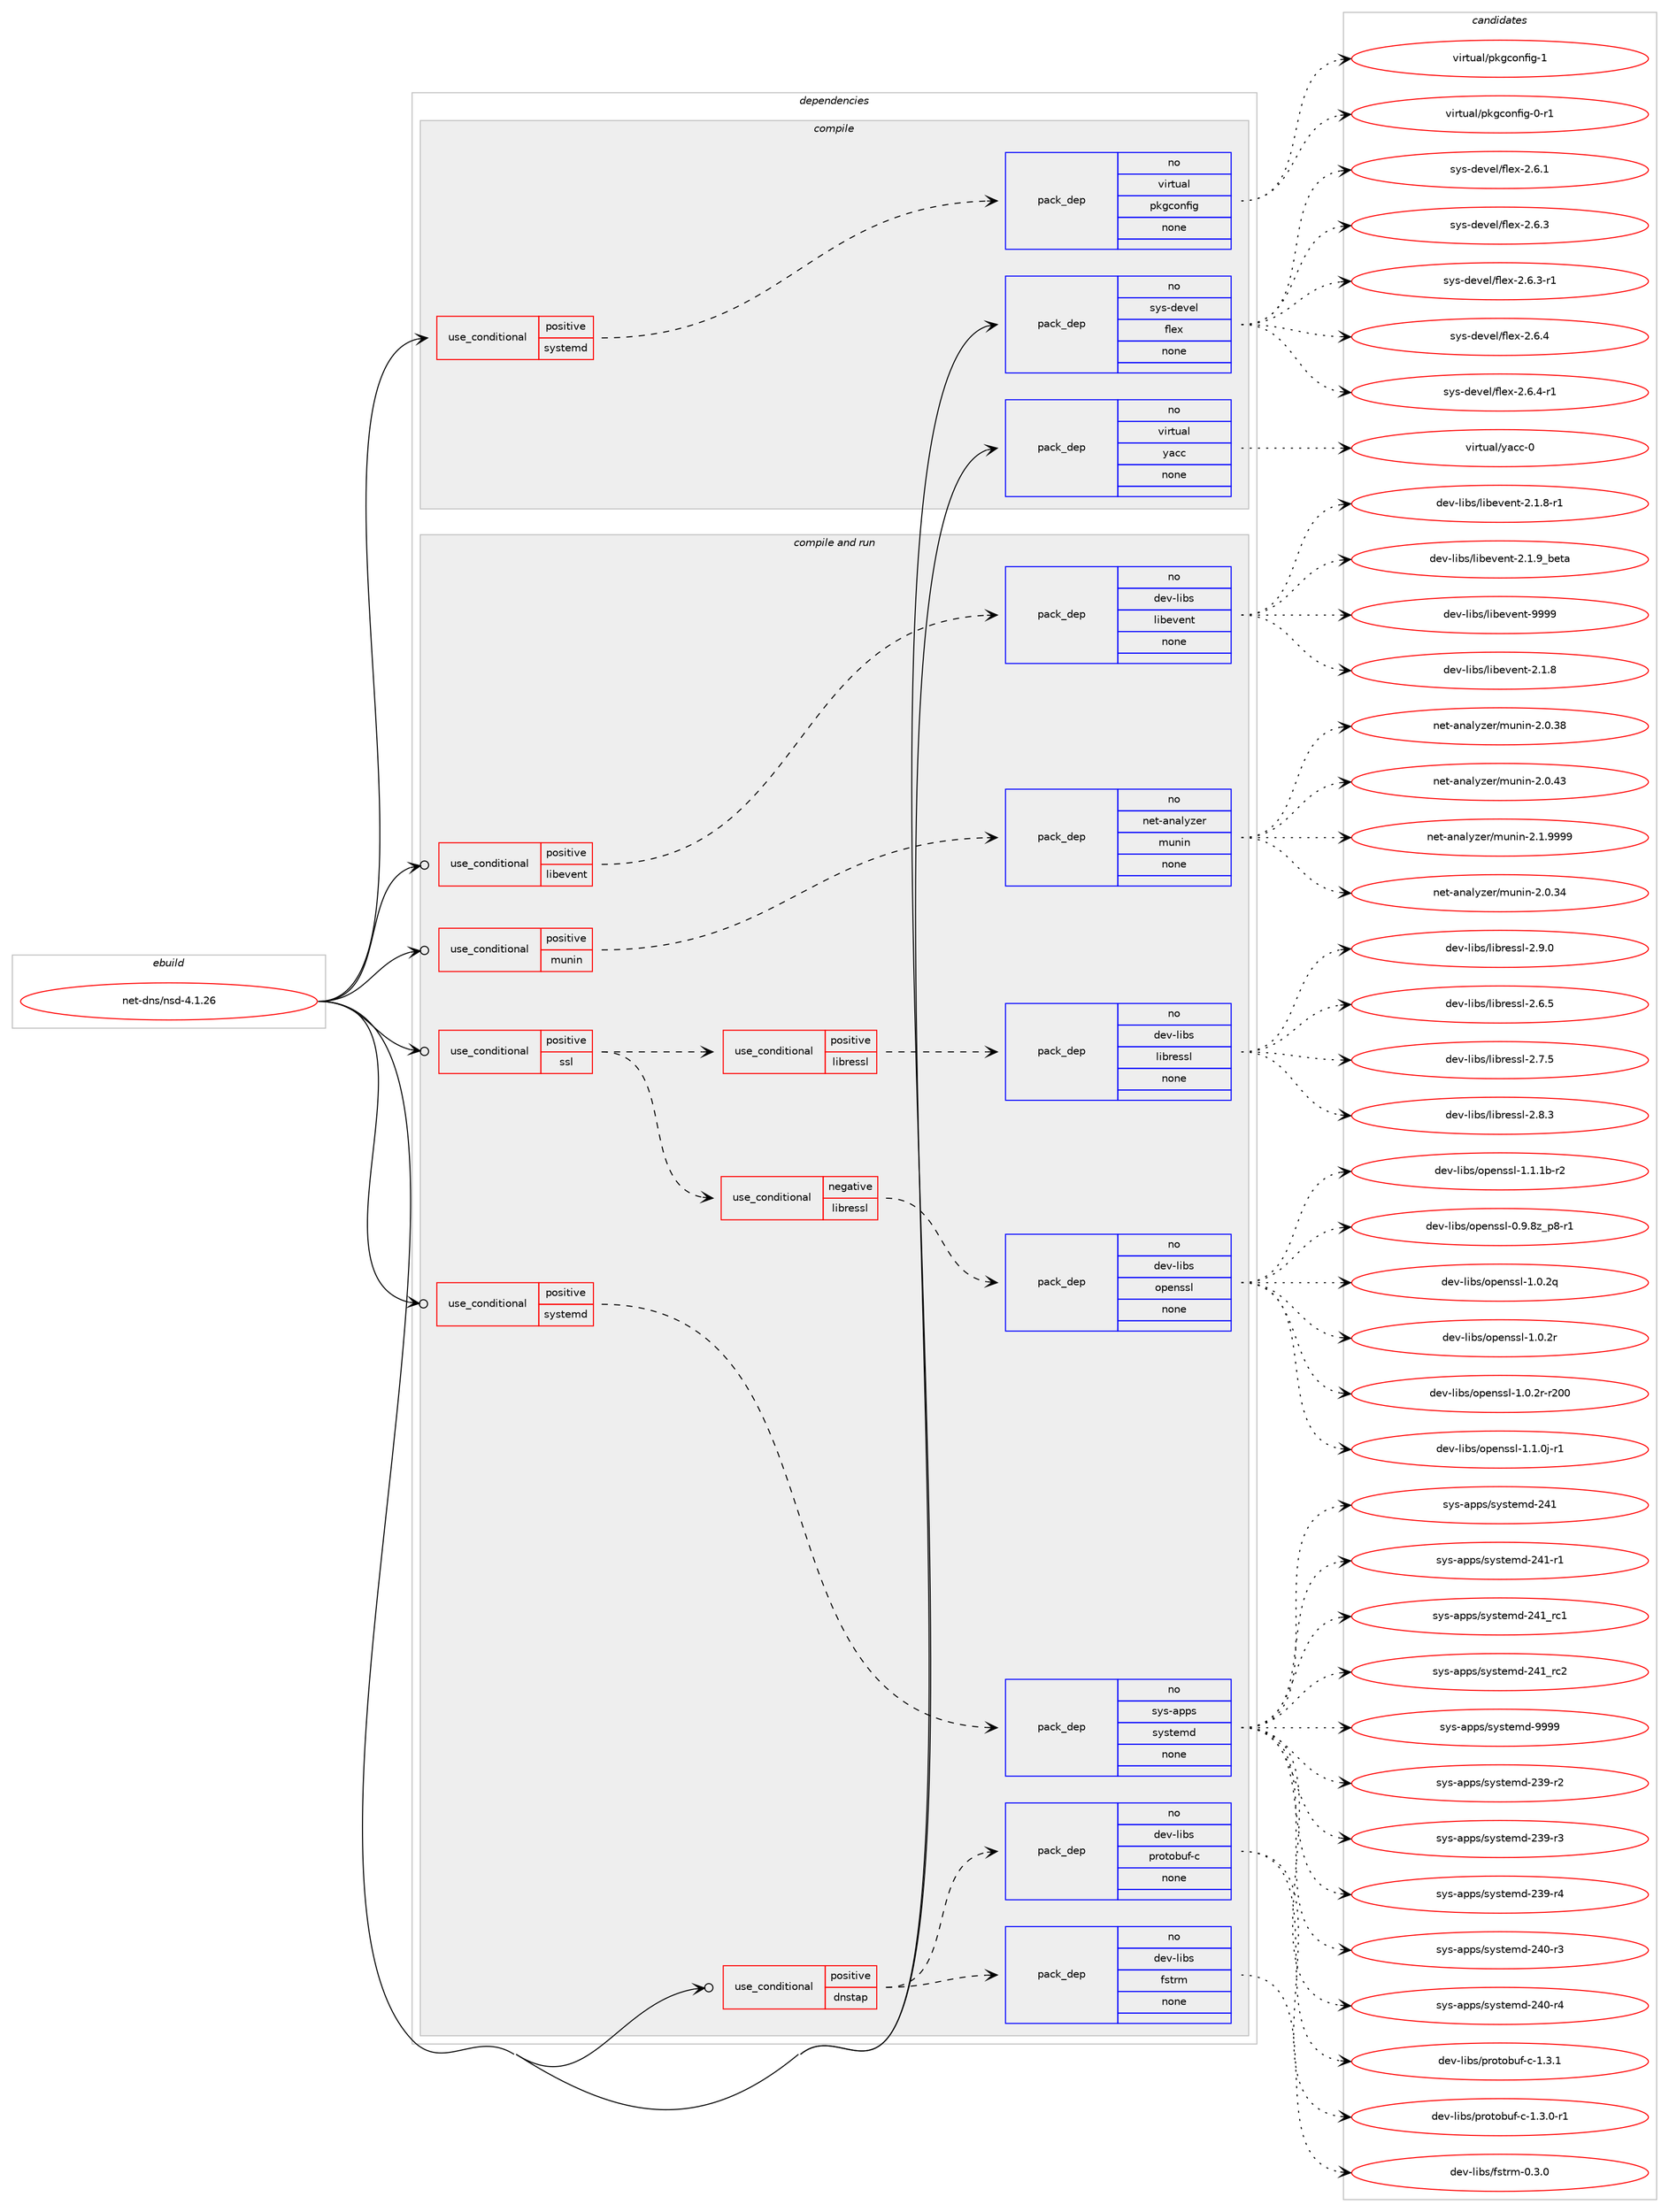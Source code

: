 digraph prolog {

# *************
# Graph options
# *************

newrank=true;
concentrate=true;
compound=true;
graph [rankdir=LR,fontname=Helvetica,fontsize=10,ranksep=1.5];#, ranksep=2.5, nodesep=0.2];
edge  [arrowhead=vee];
node  [fontname=Helvetica,fontsize=10];

# **********
# The ebuild
# **********

subgraph cluster_leftcol {
color=gray;
rank=same;
label=<<i>ebuild</i>>;
id [label="net-dns/nsd-4.1.26", color=red, width=4, href="../net-dns/nsd-4.1.26.svg"];
}

# ****************
# The dependencies
# ****************

subgraph cluster_midcol {
color=gray;
label=<<i>dependencies</i>>;
subgraph cluster_compile {
fillcolor="#eeeeee";
style=filled;
label=<<i>compile</i>>;
subgraph cond443986 {
dependency1650971 [label=<<TABLE BORDER="0" CELLBORDER="1" CELLSPACING="0" CELLPADDING="4"><TR><TD ROWSPAN="3" CELLPADDING="10">use_conditional</TD></TR><TR><TD>positive</TD></TR><TR><TD>systemd</TD></TR></TABLE>>, shape=none, color=red];
subgraph pack1180253 {
dependency1650972 [label=<<TABLE BORDER="0" CELLBORDER="1" CELLSPACING="0" CELLPADDING="4" WIDTH="220"><TR><TD ROWSPAN="6" CELLPADDING="30">pack_dep</TD></TR><TR><TD WIDTH="110">no</TD></TR><TR><TD>virtual</TD></TR><TR><TD>pkgconfig</TD></TR><TR><TD>none</TD></TR><TR><TD></TD></TR></TABLE>>, shape=none, color=blue];
}
dependency1650971:e -> dependency1650972:w [weight=20,style="dashed",arrowhead="vee"];
}
id:e -> dependency1650971:w [weight=20,style="solid",arrowhead="vee"];
subgraph pack1180254 {
dependency1650973 [label=<<TABLE BORDER="0" CELLBORDER="1" CELLSPACING="0" CELLPADDING="4" WIDTH="220"><TR><TD ROWSPAN="6" CELLPADDING="30">pack_dep</TD></TR><TR><TD WIDTH="110">no</TD></TR><TR><TD>sys-devel</TD></TR><TR><TD>flex</TD></TR><TR><TD>none</TD></TR><TR><TD></TD></TR></TABLE>>, shape=none, color=blue];
}
id:e -> dependency1650973:w [weight=20,style="solid",arrowhead="vee"];
subgraph pack1180255 {
dependency1650974 [label=<<TABLE BORDER="0" CELLBORDER="1" CELLSPACING="0" CELLPADDING="4" WIDTH="220"><TR><TD ROWSPAN="6" CELLPADDING="30">pack_dep</TD></TR><TR><TD WIDTH="110">no</TD></TR><TR><TD>virtual</TD></TR><TR><TD>yacc</TD></TR><TR><TD>none</TD></TR><TR><TD></TD></TR></TABLE>>, shape=none, color=blue];
}
id:e -> dependency1650974:w [weight=20,style="solid",arrowhead="vee"];
}
subgraph cluster_compileandrun {
fillcolor="#eeeeee";
style=filled;
label=<<i>compile and run</i>>;
subgraph cond443987 {
dependency1650975 [label=<<TABLE BORDER="0" CELLBORDER="1" CELLSPACING="0" CELLPADDING="4"><TR><TD ROWSPAN="3" CELLPADDING="10">use_conditional</TD></TR><TR><TD>positive</TD></TR><TR><TD>dnstap</TD></TR></TABLE>>, shape=none, color=red];
subgraph pack1180256 {
dependency1650976 [label=<<TABLE BORDER="0" CELLBORDER="1" CELLSPACING="0" CELLPADDING="4" WIDTH="220"><TR><TD ROWSPAN="6" CELLPADDING="30">pack_dep</TD></TR><TR><TD WIDTH="110">no</TD></TR><TR><TD>dev-libs</TD></TR><TR><TD>fstrm</TD></TR><TR><TD>none</TD></TR><TR><TD></TD></TR></TABLE>>, shape=none, color=blue];
}
dependency1650975:e -> dependency1650976:w [weight=20,style="dashed",arrowhead="vee"];
subgraph pack1180257 {
dependency1650977 [label=<<TABLE BORDER="0" CELLBORDER="1" CELLSPACING="0" CELLPADDING="4" WIDTH="220"><TR><TD ROWSPAN="6" CELLPADDING="30">pack_dep</TD></TR><TR><TD WIDTH="110">no</TD></TR><TR><TD>dev-libs</TD></TR><TR><TD>protobuf-c</TD></TR><TR><TD>none</TD></TR><TR><TD></TD></TR></TABLE>>, shape=none, color=blue];
}
dependency1650975:e -> dependency1650977:w [weight=20,style="dashed",arrowhead="vee"];
}
id:e -> dependency1650975:w [weight=20,style="solid",arrowhead="odotvee"];
subgraph cond443988 {
dependency1650978 [label=<<TABLE BORDER="0" CELLBORDER="1" CELLSPACING="0" CELLPADDING="4"><TR><TD ROWSPAN="3" CELLPADDING="10">use_conditional</TD></TR><TR><TD>positive</TD></TR><TR><TD>libevent</TD></TR></TABLE>>, shape=none, color=red];
subgraph pack1180258 {
dependency1650979 [label=<<TABLE BORDER="0" CELLBORDER="1" CELLSPACING="0" CELLPADDING="4" WIDTH="220"><TR><TD ROWSPAN="6" CELLPADDING="30">pack_dep</TD></TR><TR><TD WIDTH="110">no</TD></TR><TR><TD>dev-libs</TD></TR><TR><TD>libevent</TD></TR><TR><TD>none</TD></TR><TR><TD></TD></TR></TABLE>>, shape=none, color=blue];
}
dependency1650978:e -> dependency1650979:w [weight=20,style="dashed",arrowhead="vee"];
}
id:e -> dependency1650978:w [weight=20,style="solid",arrowhead="odotvee"];
subgraph cond443989 {
dependency1650980 [label=<<TABLE BORDER="0" CELLBORDER="1" CELLSPACING="0" CELLPADDING="4"><TR><TD ROWSPAN="3" CELLPADDING="10">use_conditional</TD></TR><TR><TD>positive</TD></TR><TR><TD>munin</TD></TR></TABLE>>, shape=none, color=red];
subgraph pack1180259 {
dependency1650981 [label=<<TABLE BORDER="0" CELLBORDER="1" CELLSPACING="0" CELLPADDING="4" WIDTH="220"><TR><TD ROWSPAN="6" CELLPADDING="30">pack_dep</TD></TR><TR><TD WIDTH="110">no</TD></TR><TR><TD>net-analyzer</TD></TR><TR><TD>munin</TD></TR><TR><TD>none</TD></TR><TR><TD></TD></TR></TABLE>>, shape=none, color=blue];
}
dependency1650980:e -> dependency1650981:w [weight=20,style="dashed",arrowhead="vee"];
}
id:e -> dependency1650980:w [weight=20,style="solid",arrowhead="odotvee"];
subgraph cond443990 {
dependency1650982 [label=<<TABLE BORDER="0" CELLBORDER="1" CELLSPACING="0" CELLPADDING="4"><TR><TD ROWSPAN="3" CELLPADDING="10">use_conditional</TD></TR><TR><TD>positive</TD></TR><TR><TD>ssl</TD></TR></TABLE>>, shape=none, color=red];
subgraph cond443991 {
dependency1650983 [label=<<TABLE BORDER="0" CELLBORDER="1" CELLSPACING="0" CELLPADDING="4"><TR><TD ROWSPAN="3" CELLPADDING="10">use_conditional</TD></TR><TR><TD>negative</TD></TR><TR><TD>libressl</TD></TR></TABLE>>, shape=none, color=red];
subgraph pack1180260 {
dependency1650984 [label=<<TABLE BORDER="0" CELLBORDER="1" CELLSPACING="0" CELLPADDING="4" WIDTH="220"><TR><TD ROWSPAN="6" CELLPADDING="30">pack_dep</TD></TR><TR><TD WIDTH="110">no</TD></TR><TR><TD>dev-libs</TD></TR><TR><TD>openssl</TD></TR><TR><TD>none</TD></TR><TR><TD></TD></TR></TABLE>>, shape=none, color=blue];
}
dependency1650983:e -> dependency1650984:w [weight=20,style="dashed",arrowhead="vee"];
}
dependency1650982:e -> dependency1650983:w [weight=20,style="dashed",arrowhead="vee"];
subgraph cond443992 {
dependency1650985 [label=<<TABLE BORDER="0" CELLBORDER="1" CELLSPACING="0" CELLPADDING="4"><TR><TD ROWSPAN="3" CELLPADDING="10">use_conditional</TD></TR><TR><TD>positive</TD></TR><TR><TD>libressl</TD></TR></TABLE>>, shape=none, color=red];
subgraph pack1180261 {
dependency1650986 [label=<<TABLE BORDER="0" CELLBORDER="1" CELLSPACING="0" CELLPADDING="4" WIDTH="220"><TR><TD ROWSPAN="6" CELLPADDING="30">pack_dep</TD></TR><TR><TD WIDTH="110">no</TD></TR><TR><TD>dev-libs</TD></TR><TR><TD>libressl</TD></TR><TR><TD>none</TD></TR><TR><TD></TD></TR></TABLE>>, shape=none, color=blue];
}
dependency1650985:e -> dependency1650986:w [weight=20,style="dashed",arrowhead="vee"];
}
dependency1650982:e -> dependency1650985:w [weight=20,style="dashed",arrowhead="vee"];
}
id:e -> dependency1650982:w [weight=20,style="solid",arrowhead="odotvee"];
subgraph cond443993 {
dependency1650987 [label=<<TABLE BORDER="0" CELLBORDER="1" CELLSPACING="0" CELLPADDING="4"><TR><TD ROWSPAN="3" CELLPADDING="10">use_conditional</TD></TR><TR><TD>positive</TD></TR><TR><TD>systemd</TD></TR></TABLE>>, shape=none, color=red];
subgraph pack1180262 {
dependency1650988 [label=<<TABLE BORDER="0" CELLBORDER="1" CELLSPACING="0" CELLPADDING="4" WIDTH="220"><TR><TD ROWSPAN="6" CELLPADDING="30">pack_dep</TD></TR><TR><TD WIDTH="110">no</TD></TR><TR><TD>sys-apps</TD></TR><TR><TD>systemd</TD></TR><TR><TD>none</TD></TR><TR><TD></TD></TR></TABLE>>, shape=none, color=blue];
}
dependency1650987:e -> dependency1650988:w [weight=20,style="dashed",arrowhead="vee"];
}
id:e -> dependency1650987:w [weight=20,style="solid",arrowhead="odotvee"];
}
subgraph cluster_run {
fillcolor="#eeeeee";
style=filled;
label=<<i>run</i>>;
}
}

# **************
# The candidates
# **************

subgraph cluster_choices {
rank=same;
color=gray;
label=<<i>candidates</i>>;

subgraph choice1180253 {
color=black;
nodesep=1;
choice11810511411611797108471121071039911111010210510345484511449 [label="virtual/pkgconfig-0-r1", color=red, width=4,href="../virtual/pkgconfig-0-r1.svg"];
choice1181051141161179710847112107103991111101021051034549 [label="virtual/pkgconfig-1", color=red, width=4,href="../virtual/pkgconfig-1.svg"];
dependency1650972:e -> choice11810511411611797108471121071039911111010210510345484511449:w [style=dotted,weight="100"];
dependency1650972:e -> choice1181051141161179710847112107103991111101021051034549:w [style=dotted,weight="100"];
}
subgraph choice1180254 {
color=black;
nodesep=1;
choice1151211154510010111810110847102108101120455046544649 [label="sys-devel/flex-2.6.1", color=red, width=4,href="../sys-devel/flex-2.6.1.svg"];
choice1151211154510010111810110847102108101120455046544651 [label="sys-devel/flex-2.6.3", color=red, width=4,href="../sys-devel/flex-2.6.3.svg"];
choice11512111545100101118101108471021081011204550465446514511449 [label="sys-devel/flex-2.6.3-r1", color=red, width=4,href="../sys-devel/flex-2.6.3-r1.svg"];
choice1151211154510010111810110847102108101120455046544652 [label="sys-devel/flex-2.6.4", color=red, width=4,href="../sys-devel/flex-2.6.4.svg"];
choice11512111545100101118101108471021081011204550465446524511449 [label="sys-devel/flex-2.6.4-r1", color=red, width=4,href="../sys-devel/flex-2.6.4-r1.svg"];
dependency1650973:e -> choice1151211154510010111810110847102108101120455046544649:w [style=dotted,weight="100"];
dependency1650973:e -> choice1151211154510010111810110847102108101120455046544651:w [style=dotted,weight="100"];
dependency1650973:e -> choice11512111545100101118101108471021081011204550465446514511449:w [style=dotted,weight="100"];
dependency1650973:e -> choice1151211154510010111810110847102108101120455046544652:w [style=dotted,weight="100"];
dependency1650973:e -> choice11512111545100101118101108471021081011204550465446524511449:w [style=dotted,weight="100"];
}
subgraph choice1180255 {
color=black;
nodesep=1;
choice11810511411611797108471219799994548 [label="virtual/yacc-0", color=red, width=4,href="../virtual/yacc-0.svg"];
dependency1650974:e -> choice11810511411611797108471219799994548:w [style=dotted,weight="100"];
}
subgraph choice1180256 {
color=black;
nodesep=1;
choice100101118451081059811547102115116114109454846514648 [label="dev-libs/fstrm-0.3.0", color=red, width=4,href="../dev-libs/fstrm-0.3.0.svg"];
dependency1650976:e -> choice100101118451081059811547102115116114109454846514648:w [style=dotted,weight="100"];
}
subgraph choice1180257 {
color=black;
nodesep=1;
choice1001011184510810598115471121141111161119811710245994549465146484511449 [label="dev-libs/protobuf-c-1.3.0-r1", color=red, width=4,href="../dev-libs/protobuf-c-1.3.0-r1.svg"];
choice100101118451081059811547112114111116111981171024599454946514649 [label="dev-libs/protobuf-c-1.3.1", color=red, width=4,href="../dev-libs/protobuf-c-1.3.1.svg"];
dependency1650977:e -> choice1001011184510810598115471121141111161119811710245994549465146484511449:w [style=dotted,weight="100"];
dependency1650977:e -> choice100101118451081059811547112114111116111981171024599454946514649:w [style=dotted,weight="100"];
}
subgraph choice1180258 {
color=black;
nodesep=1;
choice10010111845108105981154710810598101118101110116455046494656 [label="dev-libs/libevent-2.1.8", color=red, width=4,href="../dev-libs/libevent-2.1.8.svg"];
choice100101118451081059811547108105981011181011101164550464946564511449 [label="dev-libs/libevent-2.1.8-r1", color=red, width=4,href="../dev-libs/libevent-2.1.8-r1.svg"];
choice10010111845108105981154710810598101118101110116455046494657959810111697 [label="dev-libs/libevent-2.1.9_beta", color=red, width=4,href="../dev-libs/libevent-2.1.9_beta.svg"];
choice100101118451081059811547108105981011181011101164557575757 [label="dev-libs/libevent-9999", color=red, width=4,href="../dev-libs/libevent-9999.svg"];
dependency1650979:e -> choice10010111845108105981154710810598101118101110116455046494656:w [style=dotted,weight="100"];
dependency1650979:e -> choice100101118451081059811547108105981011181011101164550464946564511449:w [style=dotted,weight="100"];
dependency1650979:e -> choice10010111845108105981154710810598101118101110116455046494657959810111697:w [style=dotted,weight="100"];
dependency1650979:e -> choice100101118451081059811547108105981011181011101164557575757:w [style=dotted,weight="100"];
}
subgraph choice1180259 {
color=black;
nodesep=1;
choice1101011164597110971081211221011144710911711010511045504648465152 [label="net-analyzer/munin-2.0.34", color=red, width=4,href="../net-analyzer/munin-2.0.34.svg"];
choice1101011164597110971081211221011144710911711010511045504648465156 [label="net-analyzer/munin-2.0.38", color=red, width=4,href="../net-analyzer/munin-2.0.38.svg"];
choice1101011164597110971081211221011144710911711010511045504648465251 [label="net-analyzer/munin-2.0.43", color=red, width=4,href="../net-analyzer/munin-2.0.43.svg"];
choice11010111645971109710812112210111447109117110105110455046494657575757 [label="net-analyzer/munin-2.1.9999", color=red, width=4,href="../net-analyzer/munin-2.1.9999.svg"];
dependency1650981:e -> choice1101011164597110971081211221011144710911711010511045504648465152:w [style=dotted,weight="100"];
dependency1650981:e -> choice1101011164597110971081211221011144710911711010511045504648465156:w [style=dotted,weight="100"];
dependency1650981:e -> choice1101011164597110971081211221011144710911711010511045504648465251:w [style=dotted,weight="100"];
dependency1650981:e -> choice11010111645971109710812112210111447109117110105110455046494657575757:w [style=dotted,weight="100"];
}
subgraph choice1180260 {
color=black;
nodesep=1;
choice10010111845108105981154711111210111011511510845484657465612295112564511449 [label="dev-libs/openssl-0.9.8z_p8-r1", color=red, width=4,href="../dev-libs/openssl-0.9.8z_p8-r1.svg"];
choice100101118451081059811547111112101110115115108454946484650113 [label="dev-libs/openssl-1.0.2q", color=red, width=4,href="../dev-libs/openssl-1.0.2q.svg"];
choice100101118451081059811547111112101110115115108454946484650114 [label="dev-libs/openssl-1.0.2r", color=red, width=4,href="../dev-libs/openssl-1.0.2r.svg"];
choice10010111845108105981154711111210111011511510845494648465011445114504848 [label="dev-libs/openssl-1.0.2r-r200", color=red, width=4,href="../dev-libs/openssl-1.0.2r-r200.svg"];
choice1001011184510810598115471111121011101151151084549464946481064511449 [label="dev-libs/openssl-1.1.0j-r1", color=red, width=4,href="../dev-libs/openssl-1.1.0j-r1.svg"];
choice100101118451081059811547111112101110115115108454946494649984511450 [label="dev-libs/openssl-1.1.1b-r2", color=red, width=4,href="../dev-libs/openssl-1.1.1b-r2.svg"];
dependency1650984:e -> choice10010111845108105981154711111210111011511510845484657465612295112564511449:w [style=dotted,weight="100"];
dependency1650984:e -> choice100101118451081059811547111112101110115115108454946484650113:w [style=dotted,weight="100"];
dependency1650984:e -> choice100101118451081059811547111112101110115115108454946484650114:w [style=dotted,weight="100"];
dependency1650984:e -> choice10010111845108105981154711111210111011511510845494648465011445114504848:w [style=dotted,weight="100"];
dependency1650984:e -> choice1001011184510810598115471111121011101151151084549464946481064511449:w [style=dotted,weight="100"];
dependency1650984:e -> choice100101118451081059811547111112101110115115108454946494649984511450:w [style=dotted,weight="100"];
}
subgraph choice1180261 {
color=black;
nodesep=1;
choice10010111845108105981154710810598114101115115108455046544653 [label="dev-libs/libressl-2.6.5", color=red, width=4,href="../dev-libs/libressl-2.6.5.svg"];
choice10010111845108105981154710810598114101115115108455046554653 [label="dev-libs/libressl-2.7.5", color=red, width=4,href="../dev-libs/libressl-2.7.5.svg"];
choice10010111845108105981154710810598114101115115108455046564651 [label="dev-libs/libressl-2.8.3", color=red, width=4,href="../dev-libs/libressl-2.8.3.svg"];
choice10010111845108105981154710810598114101115115108455046574648 [label="dev-libs/libressl-2.9.0", color=red, width=4,href="../dev-libs/libressl-2.9.0.svg"];
dependency1650986:e -> choice10010111845108105981154710810598114101115115108455046544653:w [style=dotted,weight="100"];
dependency1650986:e -> choice10010111845108105981154710810598114101115115108455046554653:w [style=dotted,weight="100"];
dependency1650986:e -> choice10010111845108105981154710810598114101115115108455046564651:w [style=dotted,weight="100"];
dependency1650986:e -> choice10010111845108105981154710810598114101115115108455046574648:w [style=dotted,weight="100"];
}
subgraph choice1180262 {
color=black;
nodesep=1;
choice115121115459711211211547115121115116101109100455051574511450 [label="sys-apps/systemd-239-r2", color=red, width=4,href="../sys-apps/systemd-239-r2.svg"];
choice115121115459711211211547115121115116101109100455051574511451 [label="sys-apps/systemd-239-r3", color=red, width=4,href="../sys-apps/systemd-239-r3.svg"];
choice115121115459711211211547115121115116101109100455051574511452 [label="sys-apps/systemd-239-r4", color=red, width=4,href="../sys-apps/systemd-239-r4.svg"];
choice115121115459711211211547115121115116101109100455052484511451 [label="sys-apps/systemd-240-r3", color=red, width=4,href="../sys-apps/systemd-240-r3.svg"];
choice115121115459711211211547115121115116101109100455052484511452 [label="sys-apps/systemd-240-r4", color=red, width=4,href="../sys-apps/systemd-240-r4.svg"];
choice11512111545971121121154711512111511610110910045505249 [label="sys-apps/systemd-241", color=red, width=4,href="../sys-apps/systemd-241.svg"];
choice115121115459711211211547115121115116101109100455052494511449 [label="sys-apps/systemd-241-r1", color=red, width=4,href="../sys-apps/systemd-241-r1.svg"];
choice11512111545971121121154711512111511610110910045505249951149949 [label="sys-apps/systemd-241_rc1", color=red, width=4,href="../sys-apps/systemd-241_rc1.svg"];
choice11512111545971121121154711512111511610110910045505249951149950 [label="sys-apps/systemd-241_rc2", color=red, width=4,href="../sys-apps/systemd-241_rc2.svg"];
choice1151211154597112112115471151211151161011091004557575757 [label="sys-apps/systemd-9999", color=red, width=4,href="../sys-apps/systemd-9999.svg"];
dependency1650988:e -> choice115121115459711211211547115121115116101109100455051574511450:w [style=dotted,weight="100"];
dependency1650988:e -> choice115121115459711211211547115121115116101109100455051574511451:w [style=dotted,weight="100"];
dependency1650988:e -> choice115121115459711211211547115121115116101109100455051574511452:w [style=dotted,weight="100"];
dependency1650988:e -> choice115121115459711211211547115121115116101109100455052484511451:w [style=dotted,weight="100"];
dependency1650988:e -> choice115121115459711211211547115121115116101109100455052484511452:w [style=dotted,weight="100"];
dependency1650988:e -> choice11512111545971121121154711512111511610110910045505249:w [style=dotted,weight="100"];
dependency1650988:e -> choice115121115459711211211547115121115116101109100455052494511449:w [style=dotted,weight="100"];
dependency1650988:e -> choice11512111545971121121154711512111511610110910045505249951149949:w [style=dotted,weight="100"];
dependency1650988:e -> choice11512111545971121121154711512111511610110910045505249951149950:w [style=dotted,weight="100"];
dependency1650988:e -> choice1151211154597112112115471151211151161011091004557575757:w [style=dotted,weight="100"];
}
}

}
